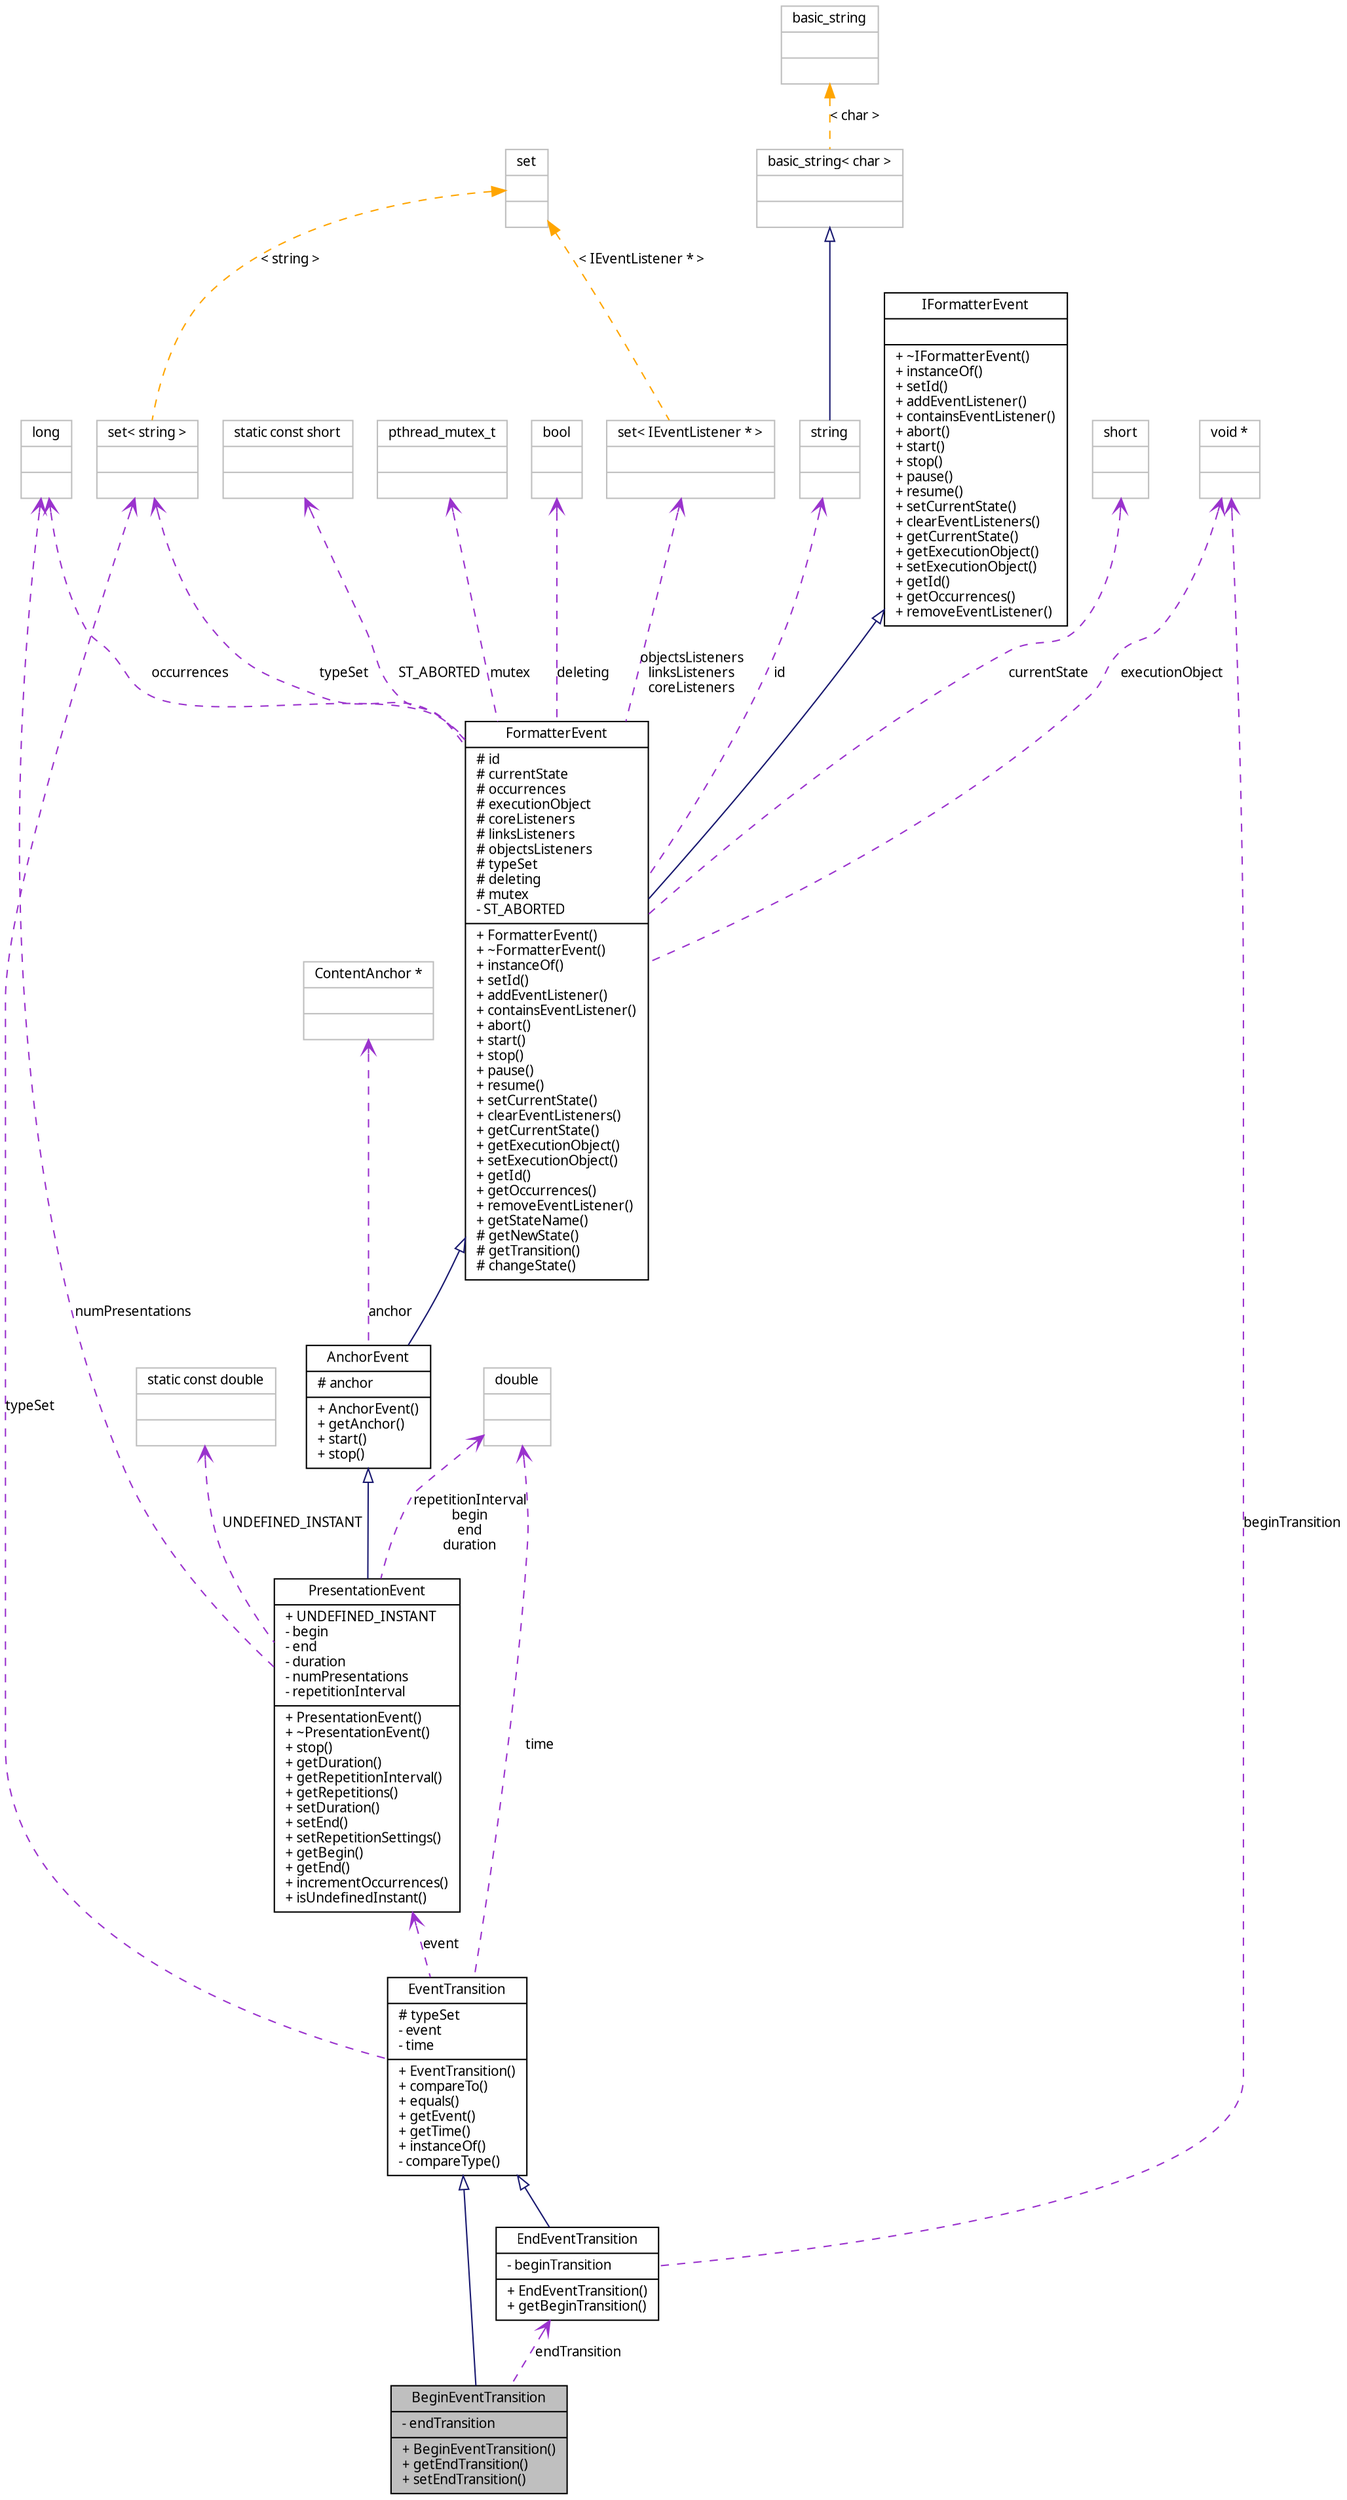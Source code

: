 digraph G
{
  edge [fontname="FreeSans.ttf",fontsize=10,labelfontname="FreeSans.ttf",labelfontsize=10];
  node [fontname="FreeSans.ttf",fontsize=10,shape=record];
  Node1 [label="{BeginEventTransition\n|- endTransition\l|+ BeginEventTransition()\l+ getEndTransition()\l+ setEndTransition()\l}",height=0.2,width=0.4,color="black", fillcolor="grey75", style="filled" fontcolor="black"];
  Node2 -> Node1 [dir=back,color="midnightblue",fontsize=10,style="solid",arrowtail="empty",fontname="FreeSans.ttf"];
  Node2 [label="{EventTransition\n|# typeSet\l- event\l- time\l|+ EventTransition()\l+ compareTo()\l+ equals()\l+ getEvent()\l+ getTime()\l+ instanceOf()\l- compareType()\l}",height=0.2,width=0.4,color="black", fillcolor="white", style="filled",URL="$classbr_1_1pucrio_1_1telemidia_1_1ginga_1_1ncl_1_1model_1_1event_1_1transition_1_1EventTransition.html"];
  Node3 -> Node2 [dir=back,color="darkorchid3",fontsize=10,style="dashed",label="time",arrowtail="open",fontname="FreeSans.ttf"];
  Node3 [label="{double\n||}",height=0.2,width=0.4,color="grey75", fillcolor="white", style="filled"];
  Node4 -> Node2 [dir=back,color="darkorchid3",fontsize=10,style="dashed",label="typeSet",arrowtail="open",fontname="FreeSans.ttf"];
  Node4 [label="{set\< string \>\n||}",height=0.2,width=0.4,color="grey75", fillcolor="white", style="filled"];
  Node5 -> Node4 [dir=back,color="orange",fontsize=10,style="dashed",label="\< string \>",fontname="FreeSans.ttf"];
  Node5 [label="{set\n||}",height=0.2,width=0.4,color="grey75", fillcolor="white", style="filled",tooltip="STL class."];
  Node6 -> Node2 [dir=back,color="darkorchid3",fontsize=10,style="dashed",label="event",arrowtail="open",fontname="FreeSans.ttf"];
  Node6 [label="{PresentationEvent\n|+ UNDEFINED_INSTANT\l- begin\l- end\l- duration\l- numPresentations\l- repetitionInterval\l|+ PresentationEvent()\l+ ~PresentationEvent()\l+ stop()\l+ getDuration()\l+ getRepetitionInterval()\l+ getRepetitions()\l+ setDuration()\l+ setEnd()\l+ setRepetitionSettings()\l+ getBegin()\l+ getEnd()\l+ incrementOccurrences()\l+ isUndefinedInstant()\l}",height=0.2,width=0.4,color="black", fillcolor="white", style="filled",URL="$classbr_1_1pucrio_1_1telemidia_1_1ginga_1_1ncl_1_1model_1_1event_1_1PresentationEvent.html"];
  Node7 -> Node6 [dir=back,color="midnightblue",fontsize=10,style="solid",arrowtail="empty",fontname="FreeSans.ttf"];
  Node7 [label="{AnchorEvent\n|# anchor\l|+ AnchorEvent()\l+ getAnchor()\l+ start()\l+ stop()\l}",height=0.2,width=0.4,color="black", fillcolor="white", style="filled",URL="$classbr_1_1pucrio_1_1telemidia_1_1ginga_1_1ncl_1_1model_1_1event_1_1AnchorEvent.html"];
  Node8 -> Node7 [dir=back,color="midnightblue",fontsize=10,style="solid",arrowtail="empty",fontname="FreeSans.ttf"];
  Node8 [label="{FormatterEvent\n|# id\l# currentState\l# occurrences\l# executionObject\l# coreListeners\l# linksListeners\l# objectsListeners\l# typeSet\l# deleting\l# mutex\l- ST_ABORTED\l|+ FormatterEvent()\l+ ~FormatterEvent()\l+ instanceOf()\l+ setId()\l+ addEventListener()\l+ containsEventListener()\l+ abort()\l+ start()\l+ stop()\l+ pause()\l+ resume()\l+ setCurrentState()\l+ clearEventListeners()\l+ getCurrentState()\l+ getExecutionObject()\l+ setExecutionObject()\l+ getId()\l+ getOccurrences()\l+ removeEventListener()\l+ getStateName()\l# getNewState()\l# getTransition()\l# changeState()\l}",height=0.2,width=0.4,color="black", fillcolor="white", style="filled",URL="$classbr_1_1pucrio_1_1telemidia_1_1ginga_1_1ncl_1_1model_1_1event_1_1FormatterEvent.html"];
  Node9 -> Node8 [dir=back,color="midnightblue",fontsize=10,style="solid",arrowtail="empty",fontname="FreeSans.ttf"];
  Node9 [label="{IFormatterEvent\n||+ ~IFormatterEvent()\l+ instanceOf()\l+ setId()\l+ addEventListener()\l+ containsEventListener()\l+ abort()\l+ start()\l+ stop()\l+ pause()\l+ resume()\l+ setCurrentState()\l+ clearEventListeners()\l+ getCurrentState()\l+ getExecutionObject()\l+ setExecutionObject()\l+ getId()\l+ getOccurrences()\l+ removeEventListener()\l}",height=0.2,width=0.4,color="black", fillcolor="white", style="filled",URL="$classbr_1_1pucrio_1_1telemidia_1_1ginga_1_1ncl_1_1model_1_1event_1_1IFormatterEvent.html"];
  Node4 -> Node8 [dir=back,color="darkorchid3",fontsize=10,style="dashed",label="typeSet",arrowtail="open",fontname="FreeSans.ttf"];
  Node10 -> Node8 [dir=back,color="darkorchid3",fontsize=10,style="dashed",label="currentState",arrowtail="open",fontname="FreeSans.ttf"];
  Node10 [label="{short\n||}",height=0.2,width=0.4,color="grey75", fillcolor="white", style="filled"];
  Node11 -> Node8 [dir=back,color="darkorchid3",fontsize=10,style="dashed",label="ST_ABORTED",arrowtail="open",fontname="FreeSans.ttf"];
  Node11 [label="{static const short\n||}",height=0.2,width=0.4,color="grey75", fillcolor="white", style="filled"];
  Node12 -> Node8 [dir=back,color="darkorchid3",fontsize=10,style="dashed",label="mutex",arrowtail="open",fontname="FreeSans.ttf"];
  Node12 [label="{pthread_mutex_t\n||}",height=0.2,width=0.4,color="grey75", fillcolor="white", style="filled"];
  Node13 -> Node8 [dir=back,color="darkorchid3",fontsize=10,style="dashed",label="deleting",arrowtail="open",fontname="FreeSans.ttf"];
  Node13 [label="{bool\n||}",height=0.2,width=0.4,color="grey75", fillcolor="white", style="filled"];
  Node14 -> Node8 [dir=back,color="darkorchid3",fontsize=10,style="dashed",label="id",arrowtail="open",fontname="FreeSans.ttf"];
  Node14 [label="{string\n||}",height=0.2,width=0.4,color="grey75", fillcolor="white", style="filled",tooltip="STL class."];
  Node15 -> Node14 [dir=back,color="midnightblue",fontsize=10,style="solid",arrowtail="empty",fontname="FreeSans.ttf"];
  Node15 [label="{basic_string\< char \>\n||}",height=0.2,width=0.4,color="grey75", fillcolor="white", style="filled"];
  Node16 -> Node15 [dir=back,color="orange",fontsize=10,style="dashed",label="\< char \>",fontname="FreeSans.ttf"];
  Node16 [label="{basic_string\n||}",height=0.2,width=0.4,color="grey75", fillcolor="white", style="filled",tooltip="STL class."];
  Node17 -> Node8 [dir=back,color="darkorchid3",fontsize=10,style="dashed",label="objectsListeners\nlinksListeners\ncoreListeners",arrowtail="open",fontname="FreeSans.ttf"];
  Node17 [label="{set\< IEventListener * \>\n||}",height=0.2,width=0.4,color="grey75", fillcolor="white", style="filled"];
  Node5 -> Node17 [dir=back,color="orange",fontsize=10,style="dashed",label="\< IEventListener * \>",fontname="FreeSans.ttf"];
  Node18 -> Node8 [dir=back,color="darkorchid3",fontsize=10,style="dashed",label="occurrences",arrowtail="open",fontname="FreeSans.ttf"];
  Node18 [label="{long\n||}",height=0.2,width=0.4,color="grey75", fillcolor="white", style="filled"];
  Node19 -> Node8 [dir=back,color="darkorchid3",fontsize=10,style="dashed",label="executionObject",arrowtail="open",fontname="FreeSans.ttf"];
  Node19 [label="{void *\n||}",height=0.2,width=0.4,color="grey75", fillcolor="white", style="filled"];
  Node20 -> Node7 [dir=back,color="darkorchid3",fontsize=10,style="dashed",label="anchor",arrowtail="open",fontname="FreeSans.ttf"];
  Node20 [label="{ContentAnchor *\n||}",height=0.2,width=0.4,color="grey75", fillcolor="white", style="filled"];
  Node3 -> Node6 [dir=back,color="darkorchid3",fontsize=10,style="dashed",label="repetitionInterval\nbegin\nend\nduration",arrowtail="open",fontname="FreeSans.ttf"];
  Node21 -> Node6 [dir=back,color="darkorchid3",fontsize=10,style="dashed",label="UNDEFINED_INSTANT",arrowtail="open",fontname="FreeSans.ttf"];
  Node21 [label="{static const double\n||}",height=0.2,width=0.4,color="grey75", fillcolor="white", style="filled"];
  Node18 -> Node6 [dir=back,color="darkorchid3",fontsize=10,style="dashed",label="numPresentations",arrowtail="open",fontname="FreeSans.ttf"];
  Node22 -> Node1 [dir=back,color="darkorchid3",fontsize=10,style="dashed",label="endTransition",arrowtail="open",fontname="FreeSans.ttf"];
  Node22 [label="{EndEventTransition\n|- beginTransition\l|+ EndEventTransition()\l+ getBeginTransition()\l}",height=0.2,width=0.4,color="black", fillcolor="white", style="filled",URL="$classbr_1_1pucrio_1_1telemidia_1_1ginga_1_1ncl_1_1model_1_1event_1_1transition_1_1EndEventTransition.html"];
  Node2 -> Node22 [dir=back,color="midnightblue",fontsize=10,style="solid",arrowtail="empty",fontname="FreeSans.ttf"];
  Node19 -> Node22 [dir=back,color="darkorchid3",fontsize=10,style="dashed",label="beginTransition",arrowtail="open",fontname="FreeSans.ttf"];
}
